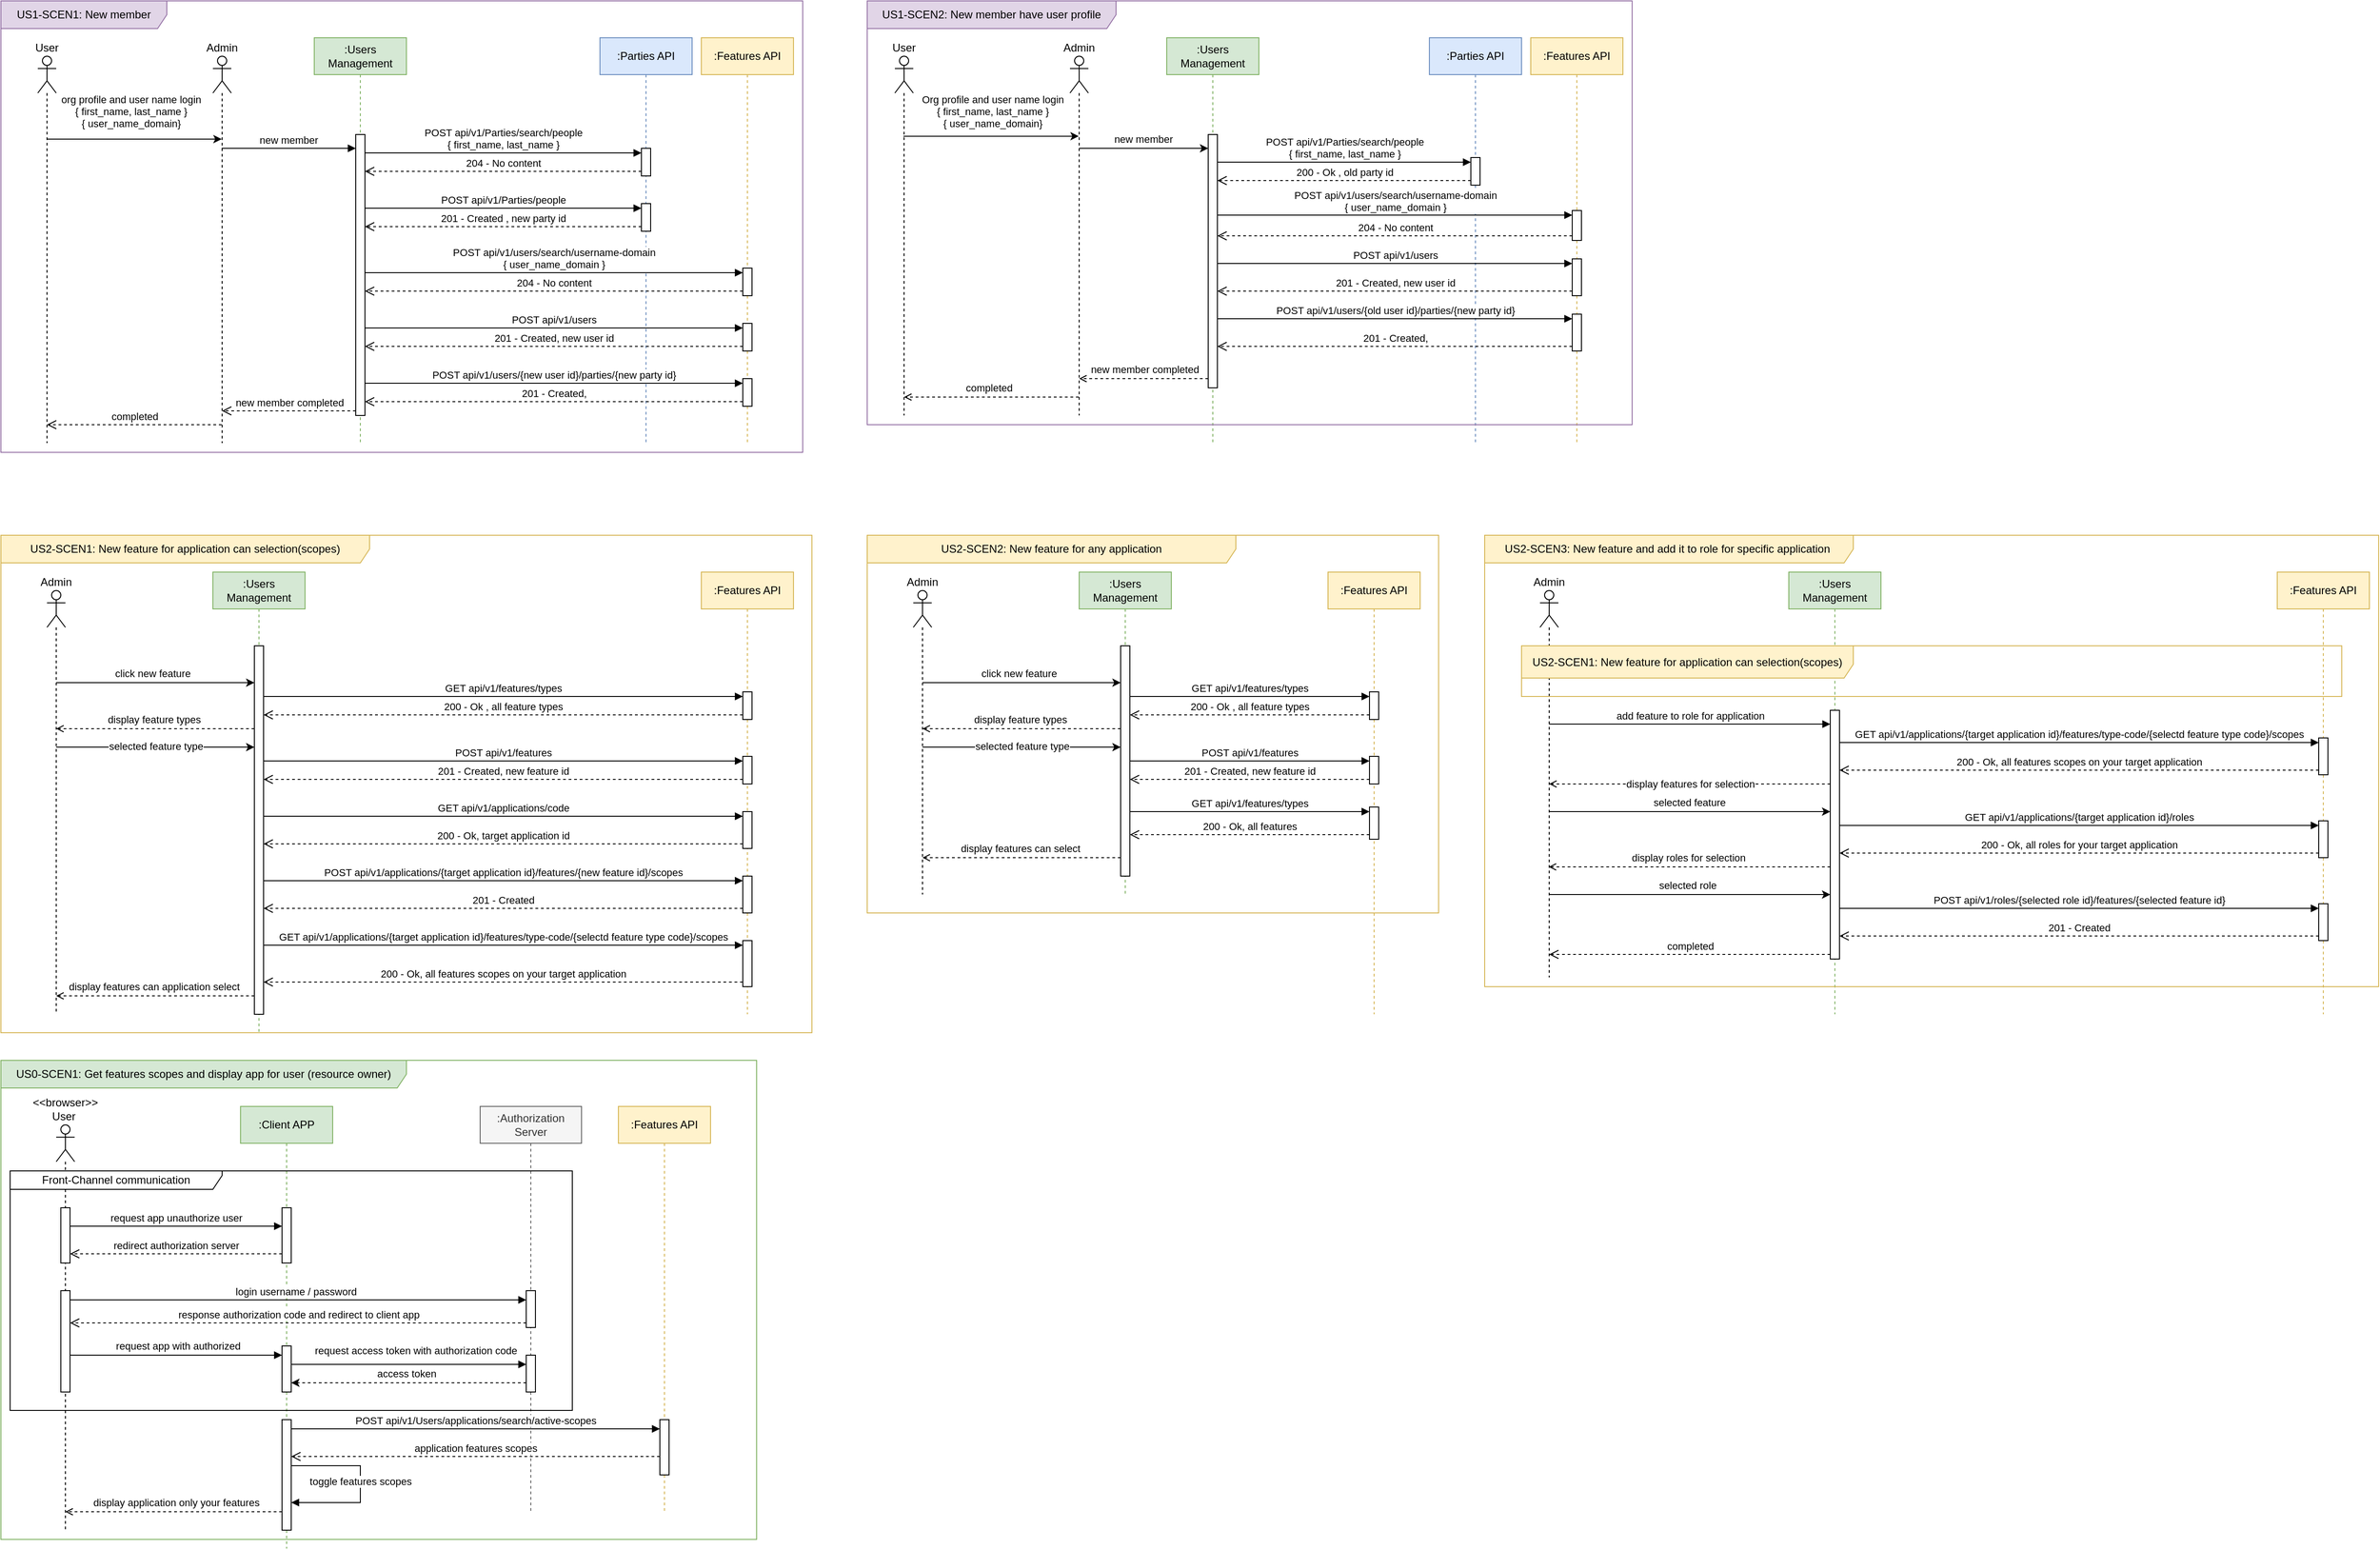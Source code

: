 <mxfile version="21.7.2" type="github">
  <diagram name="Page-1" id="2YBvvXClWsGukQMizWep">
    <mxGraphModel dx="794" dy="474" grid="1" gridSize="10" guides="1" tooltips="1" connect="1" arrows="1" fold="1" page="1" pageScale="1" pageWidth="850" pageHeight="1100" math="0" shadow="0">
      <root>
        <mxCell id="0" />
        <mxCell id="1" parent="0" />
        <mxCell id="IPORaski806ezNV8seyP-15" style="edgeStyle=orthogonalEdgeStyle;rounded=0;orthogonalLoop=1;jettySize=auto;html=1;curved=0;" parent="1" source="IPORaski806ezNV8seyP-13" target="IPORaski806ezNV8seyP-14" edge="1">
          <mxGeometry relative="1" as="geometry">
            <Array as="points">
              <mxPoint x="150" y="210" />
              <mxPoint x="150" y="210" />
            </Array>
          </mxGeometry>
        </mxCell>
        <mxCell id="IPORaski806ezNV8seyP-16" value="org profile and user name login&lt;br&gt;{ first_name, last_name }&lt;br&gt;{ user_name_domain}" style="edgeLabel;html=1;align=center;verticalAlign=middle;resizable=0;points=[];" parent="IPORaski806ezNV8seyP-15" vertex="1" connectable="0">
          <mxGeometry x="0.045" y="2" relative="1" as="geometry">
            <mxPoint x="-8" y="-28" as="offset" />
          </mxGeometry>
        </mxCell>
        <mxCell id="IPORaski806ezNV8seyP-13" value="User" style="shape=umlLifeline;perimeter=lifelinePerimeter;whiteSpace=wrap;html=1;container=1;dropTarget=0;collapsible=0;recursiveResize=0;outlineConnect=0;portConstraint=eastwest;newEdgeStyle={&quot;curved&quot;:0,&quot;rounded&quot;:0};participant=umlActor;horizontal=1;verticalAlign=bottom;labelPosition=center;verticalLabelPosition=top;align=center;" parent="1" vertex="1">
          <mxGeometry x="50" y="120" width="20" height="420" as="geometry" />
        </mxCell>
        <mxCell id="IPORaski806ezNV8seyP-14" value="Admin" style="shape=umlLifeline;perimeter=lifelinePerimeter;whiteSpace=wrap;html=1;container=1;dropTarget=0;collapsible=0;recursiveResize=0;outlineConnect=0;portConstraint=eastwest;newEdgeStyle={&quot;curved&quot;:0,&quot;rounded&quot;:0};participant=umlActor;horizontal=1;verticalAlign=bottom;labelPosition=center;verticalLabelPosition=top;align=center;" parent="1" vertex="1">
          <mxGeometry x="240" y="120" width="20" height="420" as="geometry" />
        </mxCell>
        <mxCell id="IPORaski806ezNV8seyP-17" value=":Users Management" style="shape=umlLifeline;perimeter=lifelinePerimeter;whiteSpace=wrap;html=1;container=1;dropTarget=0;collapsible=0;recursiveResize=0;outlineConnect=0;portConstraint=eastwest;newEdgeStyle={&quot;curved&quot;:0,&quot;rounded&quot;:0};fillColor=#d5e8d4;strokeColor=#82b366;" parent="1" vertex="1">
          <mxGeometry x="350" y="100" width="100" height="440" as="geometry" />
        </mxCell>
        <mxCell id="IPORaski806ezNV8seyP-18" value="" style="html=1;points=[[0,0,0,0,5],[0,1,0,0,-5],[1,0,0,0,5],[1,1,0,0,-5]];perimeter=orthogonalPerimeter;outlineConnect=0;targetShapes=umlLifeline;portConstraint=eastwest;newEdgeStyle={&quot;curved&quot;:0,&quot;rounded&quot;:0};" parent="IPORaski806ezNV8seyP-17" vertex="1">
          <mxGeometry x="45" y="105" width="10" height="305" as="geometry" />
        </mxCell>
        <mxCell id="IPORaski806ezNV8seyP-19" value="new member" style="html=1;verticalAlign=bottom;endArrow=block;curved=0;rounded=0;entryX=0;entryY=0;entryDx=0;entryDy=5;" parent="1" edge="1">
          <mxGeometry x="-0.006" relative="1" as="geometry">
            <mxPoint x="249.5" y="220.0" as="sourcePoint" />
            <mxPoint x="395" y="220.0" as="targetPoint" />
            <mxPoint as="offset" />
          </mxGeometry>
        </mxCell>
        <mxCell id="IPORaski806ezNV8seyP-20" value="new member completed" style="html=1;verticalAlign=bottom;endArrow=open;dashed=1;endSize=8;curved=0;rounded=0;exitX=0;exitY=1;exitDx=0;exitDy=-5;" parent="1" source="IPORaski806ezNV8seyP-18" target="IPORaski806ezNV8seyP-14" edge="1">
          <mxGeometry relative="1" as="geometry">
            <mxPoint x="345" y="295" as="targetPoint" />
          </mxGeometry>
        </mxCell>
        <mxCell id="IPORaski806ezNV8seyP-21" value=":Features API" style="shape=umlLifeline;perimeter=lifelinePerimeter;whiteSpace=wrap;html=1;container=1;dropTarget=0;collapsible=0;recursiveResize=0;outlineConnect=0;portConstraint=eastwest;newEdgeStyle={&quot;curved&quot;:0,&quot;rounded&quot;:0};fillColor=#fff2cc;strokeColor=#d6b656;" parent="1" vertex="1">
          <mxGeometry x="770" y="100" width="100" height="440" as="geometry" />
        </mxCell>
        <mxCell id="IPORaski806ezNV8seyP-23" value="" style="html=1;points=[[0,0,0,0,5],[0,1,0,0,-5],[1,0,0,0,5],[1,1,0,0,-5]];perimeter=orthogonalPerimeter;outlineConnect=0;targetShapes=umlLifeline;portConstraint=eastwest;newEdgeStyle={&quot;curved&quot;:0,&quot;rounded&quot;:0};" parent="IPORaski806ezNV8seyP-21" vertex="1">
          <mxGeometry x="45" y="250" width="10" height="30" as="geometry" />
        </mxCell>
        <mxCell id="IPORaski806ezNV8seyP-38" value="" style="html=1;points=[[0,0,0,0,5],[0,1,0,0,-5],[1,0,0,0,5],[1,1,0,0,-5]];perimeter=orthogonalPerimeter;outlineConnect=0;targetShapes=umlLifeline;portConstraint=eastwest;newEdgeStyle={&quot;curved&quot;:0,&quot;rounded&quot;:0};" parent="IPORaski806ezNV8seyP-21" vertex="1">
          <mxGeometry x="45" y="310" width="10" height="30" as="geometry" />
        </mxCell>
        <mxCell id="IPORaski806ezNV8seyP-41" value="" style="html=1;points=[[0,0,0,0,5],[0,1,0,0,-5],[1,0,0,0,5],[1,1,0,0,-5]];perimeter=orthogonalPerimeter;outlineConnect=0;targetShapes=umlLifeline;portConstraint=eastwest;newEdgeStyle={&quot;curved&quot;:0,&quot;rounded&quot;:0};" parent="IPORaski806ezNV8seyP-21" vertex="1">
          <mxGeometry x="45" y="370" width="10" height="30" as="geometry" />
        </mxCell>
        <mxCell id="IPORaski806ezNV8seyP-22" value=":Parties API" style="shape=umlLifeline;perimeter=lifelinePerimeter;whiteSpace=wrap;html=1;container=1;dropTarget=0;collapsible=0;recursiveResize=0;outlineConnect=0;portConstraint=eastwest;newEdgeStyle={&quot;curved&quot;:0,&quot;rounded&quot;:0};fillColor=#dae8fc;strokeColor=#6c8ebf;" parent="1" vertex="1">
          <mxGeometry x="660" y="100" width="100" height="440" as="geometry" />
        </mxCell>
        <mxCell id="IPORaski806ezNV8seyP-29" value="" style="html=1;points=[[0,0,0,0,5],[0,1,0,0,-5],[1,0,0,0,5],[1,1,0,0,-5]];perimeter=orthogonalPerimeter;outlineConnect=0;targetShapes=umlLifeline;portConstraint=eastwest;newEdgeStyle={&quot;curved&quot;:0,&quot;rounded&quot;:0};" parent="IPORaski806ezNV8seyP-22" vertex="1">
          <mxGeometry x="45" y="120" width="10" height="30" as="geometry" />
        </mxCell>
        <mxCell id="IPORaski806ezNV8seyP-35" value="" style="html=1;points=[[0,0,0,0,5],[0,1,0,0,-5],[1,0,0,0,5],[1,1,0,0,-5]];perimeter=orthogonalPerimeter;outlineConnect=0;targetShapes=umlLifeline;portConstraint=eastwest;newEdgeStyle={&quot;curved&quot;:0,&quot;rounded&quot;:0};" parent="IPORaski806ezNV8seyP-22" vertex="1">
          <mxGeometry x="45" y="180" width="10" height="30" as="geometry" />
        </mxCell>
        <mxCell id="IPORaski806ezNV8seyP-24" value="POST api/v1/users/search/username-domain&lt;br&gt;{ user_name_domain }" style="html=1;verticalAlign=bottom;endArrow=block;curved=0;rounded=0;entryX=0;entryY=0;entryDx=0;entryDy=5;" parent="1" source="IPORaski806ezNV8seyP-18" target="IPORaski806ezNV8seyP-23" edge="1">
          <mxGeometry relative="1" as="geometry">
            <mxPoint x="515" y="245" as="sourcePoint" />
          </mxGeometry>
        </mxCell>
        <mxCell id="IPORaski806ezNV8seyP-25" value="204 - No content" style="html=1;verticalAlign=bottom;endArrow=open;dashed=1;endSize=8;curved=0;rounded=0;exitX=0;exitY=1;exitDx=0;exitDy=-5;" parent="1" source="IPORaski806ezNV8seyP-23" target="IPORaski806ezNV8seyP-18" edge="1">
          <mxGeometry relative="1" as="geometry">
            <mxPoint x="515" y="315" as="targetPoint" />
          </mxGeometry>
        </mxCell>
        <mxCell id="IPORaski806ezNV8seyP-30" value="POST api/v1/Parties/search/people&lt;br&gt;{ first_name, last_name }" style="html=1;verticalAlign=bottom;endArrow=block;curved=0;rounded=0;entryX=0;entryY=0;entryDx=0;entryDy=5;" parent="1" source="IPORaski806ezNV8seyP-18" target="IPORaski806ezNV8seyP-29" edge="1">
          <mxGeometry relative="1" as="geometry">
            <mxPoint x="815" y="305" as="sourcePoint" />
          </mxGeometry>
        </mxCell>
        <mxCell id="IPORaski806ezNV8seyP-31" value="204 - No content" style="html=1;verticalAlign=bottom;endArrow=open;dashed=1;endSize=8;curved=0;rounded=0;exitX=0;exitY=1;exitDx=0;exitDy=-5;" parent="1" source="IPORaski806ezNV8seyP-29" target="IPORaski806ezNV8seyP-18" edge="1">
          <mxGeometry relative="1" as="geometry">
            <mxPoint x="815" y="375" as="targetPoint" />
          </mxGeometry>
        </mxCell>
        <mxCell id="IPORaski806ezNV8seyP-36" value="POST api/v1/Parties/people" style="html=1;verticalAlign=bottom;endArrow=block;curved=0;rounded=0;entryX=0;entryY=0;entryDx=0;entryDy=5;" parent="1" source="IPORaski806ezNV8seyP-18" target="IPORaski806ezNV8seyP-35" edge="1">
          <mxGeometry relative="1" as="geometry">
            <mxPoint x="816" y="275" as="sourcePoint" />
          </mxGeometry>
        </mxCell>
        <mxCell id="IPORaski806ezNV8seyP-37" value="201 - Created , new party id" style="html=1;verticalAlign=bottom;endArrow=open;dashed=1;endSize=8;curved=0;rounded=0;exitX=0;exitY=1;exitDx=0;exitDy=-5;" parent="1" source="IPORaski806ezNV8seyP-35" target="IPORaski806ezNV8seyP-18" edge="1">
          <mxGeometry relative="1" as="geometry">
            <mxPoint x="816" y="345" as="targetPoint" />
          </mxGeometry>
        </mxCell>
        <mxCell id="IPORaski806ezNV8seyP-39" value="POST api/v1/users" style="html=1;verticalAlign=bottom;endArrow=block;curved=0;rounded=0;entryX=0;entryY=0;entryDx=0;entryDy=5;" parent="1" source="IPORaski806ezNV8seyP-18" target="IPORaski806ezNV8seyP-38" edge="1">
          <mxGeometry relative="1" as="geometry">
            <mxPoint x="645" y="395" as="sourcePoint" />
          </mxGeometry>
        </mxCell>
        <mxCell id="IPORaski806ezNV8seyP-40" value="201 - Created, new user id" style="html=1;verticalAlign=bottom;endArrow=open;dashed=1;endSize=8;curved=0;rounded=0;exitX=0;exitY=1;exitDx=0;exitDy=-5;" parent="1" source="IPORaski806ezNV8seyP-38" target="IPORaski806ezNV8seyP-18" edge="1">
          <mxGeometry relative="1" as="geometry">
            <mxPoint x="645" y="465" as="targetPoint" />
          </mxGeometry>
        </mxCell>
        <mxCell id="IPORaski806ezNV8seyP-42" value="POST api/v1/users/{new user id}/parties/{new party id}" style="html=1;verticalAlign=bottom;endArrow=block;curved=0;rounded=0;entryX=0;entryY=0;entryDx=0;entryDy=5;" parent="1" source="IPORaski806ezNV8seyP-18" target="IPORaski806ezNV8seyP-41" edge="1">
          <mxGeometry relative="1" as="geometry">
            <mxPoint x="645" y="465" as="sourcePoint" />
          </mxGeometry>
        </mxCell>
        <mxCell id="IPORaski806ezNV8seyP-43" value="201 - Created," style="html=1;verticalAlign=bottom;endArrow=open;dashed=1;endSize=8;curved=0;rounded=0;exitX=0;exitY=1;exitDx=0;exitDy=-5;" parent="1" source="IPORaski806ezNV8seyP-41" target="IPORaski806ezNV8seyP-18" edge="1">
          <mxGeometry relative="1" as="geometry">
            <mxPoint x="645" y="535" as="targetPoint" />
          </mxGeometry>
        </mxCell>
        <mxCell id="IPORaski806ezNV8seyP-45" value="US1-SCEN1: New member" style="shape=umlFrame;whiteSpace=wrap;html=1;pointerEvents=0;width=180;height=30;fillColor=#e1d5e7;strokeColor=#9673a6;" parent="1" vertex="1">
          <mxGeometry x="10" y="60" width="870" height="490" as="geometry" />
        </mxCell>
        <mxCell id="IPORaski806ezNV8seyP-49" style="edgeStyle=orthogonalEdgeStyle;rounded=0;orthogonalLoop=1;jettySize=auto;html=1;curved=0;" parent="1" edge="1">
          <mxGeometry relative="1" as="geometry">
            <mxPoint x="989.324" y="206.82" as="sourcePoint" />
            <mxPoint x="1179.5" y="206.82" as="targetPoint" />
          </mxGeometry>
        </mxCell>
        <mxCell id="IPORaski806ezNV8seyP-69" value="Org profile and user name login&lt;br style=&quot;border-color: var(--border-color);&quot;&gt;{ first_name, last_name }&lt;br style=&quot;border-color: var(--border-color);&quot;&gt;{ user_name_domain}" style="edgeLabel;html=1;align=center;verticalAlign=middle;resizable=0;points=[];" parent="IPORaski806ezNV8seyP-49" vertex="1" connectable="0">
          <mxGeometry x="0.01" relative="1" as="geometry">
            <mxPoint y="-27" as="offset" />
          </mxGeometry>
        </mxCell>
        <mxCell id="IPORaski806ezNV8seyP-46" value="User" style="shape=umlLifeline;perimeter=lifelinePerimeter;whiteSpace=wrap;html=1;container=1;dropTarget=0;collapsible=0;recursiveResize=0;outlineConnect=0;portConstraint=eastwest;newEdgeStyle={&quot;curved&quot;:0,&quot;rounded&quot;:0};participant=umlActor;horizontal=1;verticalAlign=bottom;labelPosition=center;verticalLabelPosition=top;align=center;" parent="1" vertex="1">
          <mxGeometry x="980" y="120" width="20" height="390" as="geometry" />
        </mxCell>
        <mxCell id="IPORaski806ezNV8seyP-70" style="edgeStyle=orthogonalEdgeStyle;rounded=0;orthogonalLoop=1;jettySize=auto;html=1;curved=0;" parent="1" source="IPORaski806ezNV8seyP-47" target="IPORaski806ezNV8seyP-61" edge="1">
          <mxGeometry relative="1" as="geometry">
            <Array as="points">
              <mxPoint x="1240" y="220" />
              <mxPoint x="1240" y="220" />
            </Array>
          </mxGeometry>
        </mxCell>
        <mxCell id="IPORaski806ezNV8seyP-71" value="new member&amp;nbsp;" style="edgeLabel;html=1;align=center;verticalAlign=middle;resizable=0;points=[];" parent="IPORaski806ezNV8seyP-70" vertex="1" connectable="0">
          <mxGeometry x="-0.015" y="-5" relative="1" as="geometry">
            <mxPoint x="2" y="-15" as="offset" />
          </mxGeometry>
        </mxCell>
        <mxCell id="IPORaski806ezNV8seyP-89" value="completed" style="edgeStyle=orthogonalEdgeStyle;rounded=0;orthogonalLoop=1;jettySize=auto;html=1;curved=0;dashed=1;endArrow=open;endFill=0;" parent="1" source="IPORaski806ezNV8seyP-47" target="IPORaski806ezNV8seyP-46" edge="1">
          <mxGeometry x="0.047" y="-10" relative="1" as="geometry">
            <Array as="points">
              <mxPoint x="1090" y="490" />
              <mxPoint x="1090" y="490" />
            </Array>
            <mxPoint x="1" as="offset" />
          </mxGeometry>
        </mxCell>
        <mxCell id="IPORaski806ezNV8seyP-47" value="Admin" style="shape=umlLifeline;perimeter=lifelinePerimeter;whiteSpace=wrap;html=1;container=1;dropTarget=0;collapsible=0;recursiveResize=0;outlineConnect=0;portConstraint=eastwest;newEdgeStyle={&quot;curved&quot;:0,&quot;rounded&quot;:0};participant=umlActor;horizontal=1;verticalAlign=bottom;labelPosition=center;verticalLabelPosition=top;align=center;" parent="1" vertex="1">
          <mxGeometry x="1170" y="120" width="20" height="390" as="geometry" />
        </mxCell>
        <mxCell id="IPORaski806ezNV8seyP-50" value="completed" style="html=1;verticalAlign=bottom;endArrow=open;dashed=1;endSize=8;curved=0;rounded=0;" parent="1" source="IPORaski806ezNV8seyP-14" target="IPORaski806ezNV8seyP-13" edge="1">
          <mxGeometry relative="1" as="geometry">
            <mxPoint x="259" y="515" as="targetPoint" />
            <mxPoint x="425" y="515" as="sourcePoint" />
            <Array as="points">
              <mxPoint x="160" y="520" />
            </Array>
          </mxGeometry>
        </mxCell>
        <mxCell id="IPORaski806ezNV8seyP-60" value=":Users Management" style="shape=umlLifeline;perimeter=lifelinePerimeter;whiteSpace=wrap;html=1;container=1;dropTarget=0;collapsible=0;recursiveResize=0;outlineConnect=0;portConstraint=eastwest;newEdgeStyle={&quot;curved&quot;:0,&quot;rounded&quot;:0};fillColor=#d5e8d4;strokeColor=#82b366;" parent="1" vertex="1">
          <mxGeometry x="1275" y="100" width="100" height="440" as="geometry" />
        </mxCell>
        <mxCell id="IPORaski806ezNV8seyP-61" value="" style="html=1;points=[[0,0,0,0,5],[0,1,0,0,-5],[1,0,0,0,5],[1,1,0,0,-5]];perimeter=orthogonalPerimeter;outlineConnect=0;targetShapes=umlLifeline;portConstraint=eastwest;newEdgeStyle={&quot;curved&quot;:0,&quot;rounded&quot;:0};" parent="IPORaski806ezNV8seyP-60" vertex="1">
          <mxGeometry x="45" y="105" width="10" height="275" as="geometry" />
        </mxCell>
        <mxCell id="IPORaski806ezNV8seyP-62" value=":Features API" style="shape=umlLifeline;perimeter=lifelinePerimeter;whiteSpace=wrap;html=1;container=1;dropTarget=0;collapsible=0;recursiveResize=0;outlineConnect=0;portConstraint=eastwest;newEdgeStyle={&quot;curved&quot;:0,&quot;rounded&quot;:0};fillColor=#fff2cc;strokeColor=#d6b656;" parent="1" vertex="1">
          <mxGeometry x="1670" y="100" width="100" height="440" as="geometry" />
        </mxCell>
        <mxCell id="IPORaski806ezNV8seyP-75" value="" style="html=1;points=[[0,0,0,0,5],[0,1,0,0,-5],[1,0,0,0,5],[1,1,0,0,-5]];perimeter=orthogonalPerimeter;outlineConnect=0;targetShapes=umlLifeline;portConstraint=eastwest;newEdgeStyle={&quot;curved&quot;:0,&quot;rounded&quot;:0};" parent="IPORaski806ezNV8seyP-62" vertex="1">
          <mxGeometry x="45" y="187.5" width="10" height="32.5" as="geometry" />
        </mxCell>
        <mxCell id="IPORaski806ezNV8seyP-78" value="" style="html=1;points=[[0,0,0,0,5],[0,1,0,0,-5],[1,0,0,0,5],[1,1,0,0,-5]];perimeter=orthogonalPerimeter;outlineConnect=0;targetShapes=umlLifeline;portConstraint=eastwest;newEdgeStyle={&quot;curved&quot;:0,&quot;rounded&quot;:0};" parent="IPORaski806ezNV8seyP-62" vertex="1">
          <mxGeometry x="45" y="240" width="10" height="40" as="geometry" />
        </mxCell>
        <mxCell id="IPORaski806ezNV8seyP-84" value="" style="html=1;points=[[0,0,0,0,5],[0,1,0,0,-5],[1,0,0,0,5],[1,1,0,0,-5]];perimeter=orthogonalPerimeter;outlineConnect=0;targetShapes=umlLifeline;portConstraint=eastwest;newEdgeStyle={&quot;curved&quot;:0,&quot;rounded&quot;:0};" parent="IPORaski806ezNV8seyP-62" vertex="1">
          <mxGeometry x="45" y="300" width="10" height="40" as="geometry" />
        </mxCell>
        <mxCell id="IPORaski806ezNV8seyP-66" value=":Parties API" style="shape=umlLifeline;perimeter=lifelinePerimeter;whiteSpace=wrap;html=1;container=1;dropTarget=0;collapsible=0;recursiveResize=0;outlineConnect=0;portConstraint=eastwest;newEdgeStyle={&quot;curved&quot;:0,&quot;rounded&quot;:0};fillColor=#dae8fc;strokeColor=#6c8ebf;" parent="1" vertex="1">
          <mxGeometry x="1560" y="100" width="100" height="440" as="geometry" />
        </mxCell>
        <mxCell id="IPORaski806ezNV8seyP-72" value="" style="html=1;points=[[0,0,0,0,5],[0,1,0,0,-5],[1,0,0,0,5],[1,1,0,0,-5]];perimeter=orthogonalPerimeter;outlineConnect=0;targetShapes=umlLifeline;portConstraint=eastwest;newEdgeStyle={&quot;curved&quot;:0,&quot;rounded&quot;:0};" parent="IPORaski806ezNV8seyP-66" vertex="1">
          <mxGeometry x="45" y="130" width="10" height="30" as="geometry" />
        </mxCell>
        <mxCell id="IPORaski806ezNV8seyP-73" value="POST api/v1/Parties/search/people&lt;br style=&quot;border-color: var(--border-color);&quot;&gt;{ first_name, last_name }" style="html=1;verticalAlign=bottom;endArrow=block;curved=0;rounded=0;entryX=0;entryY=0;entryDx=0;entryDy=5;" parent="1" source="IPORaski806ezNV8seyP-61" target="IPORaski806ezNV8seyP-72" edge="1">
          <mxGeometry relative="1" as="geometry">
            <mxPoint x="1550" y="235" as="sourcePoint" />
          </mxGeometry>
        </mxCell>
        <mxCell id="IPORaski806ezNV8seyP-74" value="200 - Ok , old party id" style="html=1;verticalAlign=bottom;endArrow=open;dashed=1;endSize=8;curved=0;rounded=0;exitX=0;exitY=1;exitDx=0;exitDy=-5;" parent="1" source="IPORaski806ezNV8seyP-72" target="IPORaski806ezNV8seyP-61" edge="1">
          <mxGeometry relative="1" as="geometry">
            <mxPoint x="1550" y="305" as="targetPoint" />
          </mxGeometry>
        </mxCell>
        <mxCell id="IPORaski806ezNV8seyP-76" value="POST api/v1/users/search/username-domain&lt;br style=&quot;border-color: var(--border-color);&quot;&gt;{ user_name_domain }" style="html=1;verticalAlign=bottom;endArrow=block;curved=0;rounded=0;entryX=0;entryY=0;entryDx=0;entryDy=5;" parent="1" source="IPORaski806ezNV8seyP-61" target="IPORaski806ezNV8seyP-75" edge="1">
          <mxGeometry relative="1" as="geometry">
            <mxPoint x="1605" y="270" as="sourcePoint" />
          </mxGeometry>
        </mxCell>
        <mxCell id="IPORaski806ezNV8seyP-77" value="204 - No content" style="html=1;verticalAlign=bottom;endArrow=open;dashed=1;endSize=8;curved=0;rounded=0;exitX=0;exitY=1;exitDx=0;exitDy=-5;" parent="1" source="IPORaski806ezNV8seyP-75" target="IPORaski806ezNV8seyP-61" edge="1">
          <mxGeometry relative="1" as="geometry">
            <mxPoint x="1605" y="340" as="targetPoint" />
          </mxGeometry>
        </mxCell>
        <mxCell id="IPORaski806ezNV8seyP-79" value="POST api/v1/users" style="html=1;verticalAlign=bottom;endArrow=block;curved=0;rounded=0;entryX=0;entryY=0;entryDx=0;entryDy=5;" parent="1" source="IPORaski806ezNV8seyP-61" target="IPORaski806ezNV8seyP-78" edge="1">
          <mxGeometry relative="1" as="geometry">
            <mxPoint x="1645" y="345" as="sourcePoint" />
          </mxGeometry>
        </mxCell>
        <mxCell id="IPORaski806ezNV8seyP-80" value="201 - Created, new user id" style="html=1;verticalAlign=bottom;endArrow=open;dashed=1;endSize=8;curved=0;rounded=0;exitX=0;exitY=1;exitDx=0;exitDy=-5;" parent="1" source="IPORaski806ezNV8seyP-78" target="IPORaski806ezNV8seyP-61" edge="1">
          <mxGeometry relative="1" as="geometry">
            <mxPoint x="1645" y="415" as="targetPoint" />
          </mxGeometry>
        </mxCell>
        <mxCell id="IPORaski806ezNV8seyP-85" value="POST api/v1/users/{old user id}/parties/{new party id}" style="html=1;verticalAlign=bottom;endArrow=block;curved=0;rounded=0;entryX=0;entryY=0;entryDx=0;entryDy=5;" parent="1" source="IPORaski806ezNV8seyP-61" target="IPORaski806ezNV8seyP-84" edge="1">
          <mxGeometry relative="1" as="geometry">
            <mxPoint x="1645" y="415" as="sourcePoint" />
          </mxGeometry>
        </mxCell>
        <mxCell id="IPORaski806ezNV8seyP-86" value="201 - Created," style="html=1;verticalAlign=bottom;endArrow=open;dashed=1;endSize=8;curved=0;rounded=0;exitX=0;exitY=1;exitDx=0;exitDy=-5;" parent="1" source="IPORaski806ezNV8seyP-84" target="IPORaski806ezNV8seyP-61" edge="1">
          <mxGeometry relative="1" as="geometry">
            <mxPoint x="1645" y="485" as="targetPoint" />
          </mxGeometry>
        </mxCell>
        <mxCell id="IPORaski806ezNV8seyP-87" style="edgeStyle=orthogonalEdgeStyle;rounded=0;orthogonalLoop=1;jettySize=auto;html=1;curved=0;dashed=1;endArrow=open;endFill=0;" parent="1" source="IPORaski806ezNV8seyP-61" target="IPORaski806ezNV8seyP-47" edge="1">
          <mxGeometry relative="1" as="geometry">
            <Array as="points">
              <mxPoint x="1240" y="470" />
              <mxPoint x="1240" y="470" />
            </Array>
          </mxGeometry>
        </mxCell>
        <mxCell id="IPORaski806ezNV8seyP-88" value="new member completed" style="edgeLabel;html=1;align=center;verticalAlign=middle;resizable=0;points=[];" parent="IPORaski806ezNV8seyP-87" vertex="1" connectable="0">
          <mxGeometry x="0.082" relative="1" as="geometry">
            <mxPoint x="6" y="-10" as="offset" />
          </mxGeometry>
        </mxCell>
        <mxCell id="IPORaski806ezNV8seyP-90" value="US1-SCEN2: New member have user profile" style="shape=umlFrame;whiteSpace=wrap;html=1;pointerEvents=0;width=270;height=30;fillColor=#e1d5e7;strokeColor=#9673a6;" parent="1" vertex="1">
          <mxGeometry x="950" y="60" width="830" height="460" as="geometry" />
        </mxCell>
        <mxCell id="IPORaski806ezNV8seyP-95" value="click new feature&amp;nbsp;" style="edgeStyle=orthogonalEdgeStyle;rounded=0;orthogonalLoop=1;jettySize=auto;html=1;curved=0;" parent="1" source="IPORaski806ezNV8seyP-92" target="IPORaski806ezNV8seyP-94" edge="1">
          <mxGeometry x="-0.02" y="10" relative="1" as="geometry">
            <Array as="points">
              <mxPoint x="190" y="800" />
              <mxPoint x="190" y="800" />
            </Array>
            <mxPoint as="offset" />
          </mxGeometry>
        </mxCell>
        <mxCell id="IPORaski806ezNV8seyP-109" style="edgeStyle=orthogonalEdgeStyle;rounded=0;orthogonalLoop=1;jettySize=auto;html=1;curved=0;" parent="1" source="IPORaski806ezNV8seyP-92" target="IPORaski806ezNV8seyP-94" edge="1">
          <mxGeometry relative="1" as="geometry">
            <Array as="points">
              <mxPoint x="250" y="870" />
              <mxPoint x="250" y="870" />
            </Array>
          </mxGeometry>
        </mxCell>
        <mxCell id="IPORaski806ezNV8seyP-110" value="selected feature type" style="edgeLabel;html=1;align=center;verticalAlign=middle;resizable=0;points=[];" parent="IPORaski806ezNV8seyP-109" vertex="1" connectable="0">
          <mxGeometry x="0.001" y="1" relative="1" as="geometry">
            <mxPoint as="offset" />
          </mxGeometry>
        </mxCell>
        <mxCell id="IPORaski806ezNV8seyP-92" value="Admin" style="shape=umlLifeline;perimeter=lifelinePerimeter;whiteSpace=wrap;html=1;container=1;dropTarget=0;collapsible=0;recursiveResize=0;outlineConnect=0;portConstraint=eastwest;newEdgeStyle={&quot;curved&quot;:0,&quot;rounded&quot;:0};participant=umlActor;horizontal=1;verticalAlign=bottom;labelPosition=center;verticalLabelPosition=top;align=center;" parent="1" vertex="1">
          <mxGeometry x="60" y="700" width="20" height="460" as="geometry" />
        </mxCell>
        <mxCell id="IPORaski806ezNV8seyP-93" value=":Users Management" style="shape=umlLifeline;perimeter=lifelinePerimeter;whiteSpace=wrap;html=1;container=1;dropTarget=0;collapsible=0;recursiveResize=0;outlineConnect=0;portConstraint=eastwest;newEdgeStyle={&quot;curved&quot;:0,&quot;rounded&quot;:0};fillColor=#d5e8d4;strokeColor=#82b366;" parent="1" vertex="1">
          <mxGeometry x="240" y="680" width="100" height="500" as="geometry" />
        </mxCell>
        <mxCell id="IPORaski806ezNV8seyP-94" value="" style="html=1;points=[[0,0,0,0,5],[0,1,0,0,-5],[1,0,0,0,5],[1,1,0,0,-5]];perimeter=orthogonalPerimeter;outlineConnect=0;targetShapes=umlLifeline;portConstraint=eastwest;newEdgeStyle={&quot;curved&quot;:0,&quot;rounded&quot;:0};" parent="IPORaski806ezNV8seyP-93" vertex="1">
          <mxGeometry x="45" y="80" width="10" height="400" as="geometry" />
        </mxCell>
        <mxCell id="IPORaski806ezNV8seyP-96" value=":Features API" style="shape=umlLifeline;perimeter=lifelinePerimeter;whiteSpace=wrap;html=1;container=1;dropTarget=0;collapsible=0;recursiveResize=0;outlineConnect=0;portConstraint=eastwest;newEdgeStyle={&quot;curved&quot;:0,&quot;rounded&quot;:0};fillColor=#fff2cc;strokeColor=#d6b656;" parent="1" vertex="1">
          <mxGeometry x="770" y="680" width="100" height="480" as="geometry" />
        </mxCell>
        <mxCell id="IPORaski806ezNV8seyP-100" value="" style="html=1;points=[[0,0,0,0,5],[0,1,0,0,-5],[1,0,0,0,5],[1,1,0,0,-5]];perimeter=orthogonalPerimeter;outlineConnect=0;targetShapes=umlLifeline;portConstraint=eastwest;newEdgeStyle={&quot;curved&quot;:0,&quot;rounded&quot;:0};" parent="IPORaski806ezNV8seyP-96" vertex="1">
          <mxGeometry x="45" y="200" width="10" height="30" as="geometry" />
        </mxCell>
        <mxCell id="IPORaski806ezNV8seyP-103" value="" style="html=1;points=[[0,0,0,0,5],[0,1,0,0,-5],[1,0,0,0,5],[1,1,0,0,-5]];perimeter=orthogonalPerimeter;outlineConnect=0;targetShapes=umlLifeline;portConstraint=eastwest;newEdgeStyle={&quot;curved&quot;:0,&quot;rounded&quot;:0};" parent="IPORaski806ezNV8seyP-96" vertex="1">
          <mxGeometry x="45" y="130" width="10" height="30" as="geometry" />
        </mxCell>
        <mxCell id="IPORaski806ezNV8seyP-111" value="" style="html=1;points=[[0,0,0,0,5],[0,1,0,0,-5],[1,0,0,0,5],[1,1,0,0,-5]];perimeter=orthogonalPerimeter;outlineConnect=0;targetShapes=umlLifeline;portConstraint=eastwest;newEdgeStyle={&quot;curved&quot;:0,&quot;rounded&quot;:0};" parent="IPORaski806ezNV8seyP-96" vertex="1">
          <mxGeometry x="45" y="260" width="10" height="40" as="geometry" />
        </mxCell>
        <mxCell id="IPORaski806ezNV8seyP-114" value="" style="html=1;points=[[0,0,0,0,5],[0,1,0,0,-5],[1,0,0,0,5],[1,1,0,0,-5]];perimeter=orthogonalPerimeter;outlineConnect=0;targetShapes=umlLifeline;portConstraint=eastwest;newEdgeStyle={&quot;curved&quot;:0,&quot;rounded&quot;:0};" parent="IPORaski806ezNV8seyP-96" vertex="1">
          <mxGeometry x="45" y="330" width="10" height="40" as="geometry" />
        </mxCell>
        <mxCell id="IPORaski806ezNV8seyP-117" value="" style="html=1;points=[[0,0,0,0,5],[0,1,0,0,-5],[1,0,0,0,5],[1,1,0,0,-5]];perimeter=orthogonalPerimeter;outlineConnect=0;targetShapes=umlLifeline;portConstraint=eastwest;newEdgeStyle={&quot;curved&quot;:0,&quot;rounded&quot;:0};" parent="IPORaski806ezNV8seyP-96" vertex="1">
          <mxGeometry x="45" y="400" width="10" height="50" as="geometry" />
        </mxCell>
        <mxCell id="IPORaski806ezNV8seyP-101" value="POST api/v1/features" style="html=1;verticalAlign=bottom;endArrow=block;curved=0;rounded=0;entryX=0;entryY=0;entryDx=0;entryDy=5;" parent="1" source="IPORaski806ezNV8seyP-94" target="IPORaski806ezNV8seyP-100" edge="1">
          <mxGeometry relative="1" as="geometry">
            <mxPoint x="425" y="825" as="sourcePoint" />
          </mxGeometry>
        </mxCell>
        <mxCell id="IPORaski806ezNV8seyP-102" value="201 - Created, new feature id" style="html=1;verticalAlign=bottom;endArrow=open;dashed=1;endSize=8;curved=0;rounded=0;exitX=0;exitY=1;exitDx=0;exitDy=-5;" parent="1" source="IPORaski806ezNV8seyP-100" target="IPORaski806ezNV8seyP-94" edge="1">
          <mxGeometry relative="1" as="geometry">
            <mxPoint x="425" y="895" as="targetPoint" />
          </mxGeometry>
        </mxCell>
        <mxCell id="IPORaski806ezNV8seyP-104" value="GET api/v1/features/types" style="html=1;verticalAlign=bottom;endArrow=block;curved=0;rounded=0;entryX=0;entryY=0;entryDx=0;entryDy=5;" parent="1" source="IPORaski806ezNV8seyP-94" target="IPORaski806ezNV8seyP-103" edge="1">
          <mxGeometry relative="1" as="geometry">
            <mxPoint x="425" y="805" as="sourcePoint" />
          </mxGeometry>
        </mxCell>
        <mxCell id="IPORaski806ezNV8seyP-105" value="200 - Ok , all feature types" style="html=1;verticalAlign=bottom;endArrow=open;dashed=1;endSize=8;curved=0;rounded=0;exitX=0;exitY=1;exitDx=0;exitDy=-5;" parent="1" source="IPORaski806ezNV8seyP-103" target="IPORaski806ezNV8seyP-94" edge="1">
          <mxGeometry relative="1" as="geometry">
            <mxPoint x="425" y="875" as="targetPoint" />
          </mxGeometry>
        </mxCell>
        <mxCell id="IPORaski806ezNV8seyP-112" value="GET api/v1/applications/code" style="html=1;verticalAlign=bottom;endArrow=block;curved=0;rounded=0;entryX=0;entryY=0;entryDx=0;entryDy=5;" parent="1" source="IPORaski806ezNV8seyP-94" target="IPORaski806ezNV8seyP-111" edge="1">
          <mxGeometry relative="1" as="geometry">
            <mxPoint x="425" y="945" as="sourcePoint" />
          </mxGeometry>
        </mxCell>
        <mxCell id="IPORaski806ezNV8seyP-113" value="200 - Ok, target application id" style="html=1;verticalAlign=bottom;endArrow=open;dashed=1;endSize=8;curved=0;rounded=0;exitX=0;exitY=1;exitDx=0;exitDy=-5;" parent="1" source="IPORaski806ezNV8seyP-111" target="IPORaski806ezNV8seyP-94" edge="1">
          <mxGeometry relative="1" as="geometry">
            <mxPoint x="425" y="1015" as="targetPoint" />
          </mxGeometry>
        </mxCell>
        <mxCell id="IPORaski806ezNV8seyP-115" value="POST api/v1/applications/{target application id}/features/{new feature id}/scopes" style="html=1;verticalAlign=bottom;endArrow=block;curved=0;rounded=0;entryX=0;entryY=0;entryDx=0;entryDy=5;" parent="1" source="IPORaski806ezNV8seyP-94" target="IPORaski806ezNV8seyP-114" edge="1">
          <mxGeometry relative="1" as="geometry">
            <mxPoint x="475" y="1005" as="sourcePoint" />
          </mxGeometry>
        </mxCell>
        <mxCell id="IPORaski806ezNV8seyP-116" value="201 - Created" style="html=1;verticalAlign=bottom;endArrow=open;dashed=1;endSize=8;curved=0;rounded=0;exitX=0;exitY=1;exitDx=0;exitDy=-5;" parent="1" source="IPORaski806ezNV8seyP-114" target="IPORaski806ezNV8seyP-94" edge="1">
          <mxGeometry relative="1" as="geometry">
            <mxPoint x="475" y="1075" as="targetPoint" />
          </mxGeometry>
        </mxCell>
        <mxCell id="IPORaski806ezNV8seyP-118" value="GET api/v1/applications/{target application id}/features/type-code/{selectd feature type code}/scopes" style="html=1;verticalAlign=bottom;endArrow=block;curved=0;rounded=0;entryX=0;entryY=0;entryDx=0;entryDy=5;" parent="1" source="IPORaski806ezNV8seyP-94" target="IPORaski806ezNV8seyP-117" edge="1">
          <mxGeometry relative="1" as="geometry">
            <mxPoint x="675" y="1085" as="sourcePoint" />
          </mxGeometry>
        </mxCell>
        <mxCell id="IPORaski806ezNV8seyP-119" value="200 - Ok, all features scopes on your target application" style="html=1;verticalAlign=bottom;endArrow=open;dashed=1;endSize=8;curved=0;rounded=0;exitX=0;exitY=1;exitDx=0;exitDy=-5;" parent="1" source="IPORaski806ezNV8seyP-117" target="IPORaski806ezNV8seyP-94" edge="1">
          <mxGeometry relative="1" as="geometry">
            <mxPoint x="745" y="1155" as="targetPoint" />
          </mxGeometry>
        </mxCell>
        <mxCell id="IPORaski806ezNV8seyP-120" style="edgeStyle=orthogonalEdgeStyle;rounded=0;orthogonalLoop=1;jettySize=auto;html=1;curved=0;dashed=1;endArrow=open;endFill=0;" parent="1" source="IPORaski806ezNV8seyP-94" target="IPORaski806ezNV8seyP-92" edge="1">
          <mxGeometry relative="1" as="geometry">
            <Array as="points">
              <mxPoint x="180" y="1140" />
              <mxPoint x="180" y="1140" />
            </Array>
          </mxGeometry>
        </mxCell>
        <mxCell id="IPORaski806ezNV8seyP-123" value="display features can application select" style="edgeLabel;html=1;align=center;verticalAlign=middle;resizable=0;points=[];" parent="IPORaski806ezNV8seyP-120" vertex="1" connectable="0">
          <mxGeometry x="-0.101" y="-2" relative="1" as="geometry">
            <mxPoint x="-13" y="-8" as="offset" />
          </mxGeometry>
        </mxCell>
        <mxCell id="IPORaski806ezNV8seyP-121" style="edgeStyle=orthogonalEdgeStyle;rounded=0;orthogonalLoop=1;jettySize=auto;html=1;curved=0;dashed=1;endArrow=open;endFill=0;" parent="1" source="IPORaski806ezNV8seyP-94" target="IPORaski806ezNV8seyP-92" edge="1">
          <mxGeometry relative="1" as="geometry">
            <Array as="points">
              <mxPoint x="190" y="850" />
              <mxPoint x="190" y="850" />
            </Array>
          </mxGeometry>
        </mxCell>
        <mxCell id="IPORaski806ezNV8seyP-122" value="display feature types" style="edgeLabel;html=1;align=center;verticalAlign=middle;resizable=0;points=[];" parent="IPORaski806ezNV8seyP-121" vertex="1" connectable="0">
          <mxGeometry x="-0.088" y="2" relative="1" as="geometry">
            <mxPoint x="-11" y="-12" as="offset" />
          </mxGeometry>
        </mxCell>
        <mxCell id="IPORaski806ezNV8seyP-124" value="US2-SCEN1:&amp;nbsp;New feature for application can selection(scopes)" style="shape=umlFrame;whiteSpace=wrap;html=1;pointerEvents=0;width=400;height=30;fillColor=#fff2cc;strokeColor=#d6b656;" parent="1" vertex="1">
          <mxGeometry x="10" y="640" width="880" height="540" as="geometry" />
        </mxCell>
        <mxCell id="IPORaski806ezNV8seyP-126" value="click new feature&amp;nbsp;" style="edgeStyle=orthogonalEdgeStyle;rounded=0;orthogonalLoop=1;jettySize=auto;html=1;curved=0;" parent="1" source="IPORaski806ezNV8seyP-129" target="IPORaski806ezNV8seyP-131" edge="1">
          <mxGeometry x="-0.02" y="10" relative="1" as="geometry">
            <Array as="points">
              <mxPoint x="1130" y="800" />
              <mxPoint x="1130" y="800" />
            </Array>
            <mxPoint as="offset" />
          </mxGeometry>
        </mxCell>
        <mxCell id="IPORaski806ezNV8seyP-127" style="edgeStyle=orthogonalEdgeStyle;rounded=0;orthogonalLoop=1;jettySize=auto;html=1;curved=0;" parent="1" source="IPORaski806ezNV8seyP-129" target="IPORaski806ezNV8seyP-131" edge="1">
          <mxGeometry relative="1" as="geometry">
            <Array as="points">
              <mxPoint x="1190" y="870" />
              <mxPoint x="1190" y="870" />
            </Array>
          </mxGeometry>
        </mxCell>
        <mxCell id="IPORaski806ezNV8seyP-128" value="selected feature type" style="edgeLabel;html=1;align=center;verticalAlign=middle;resizable=0;points=[];" parent="IPORaski806ezNV8seyP-127" vertex="1" connectable="0">
          <mxGeometry x="0.001" y="1" relative="1" as="geometry">
            <mxPoint as="offset" />
          </mxGeometry>
        </mxCell>
        <mxCell id="IPORaski806ezNV8seyP-129" value="Admin" style="shape=umlLifeline;perimeter=lifelinePerimeter;whiteSpace=wrap;html=1;container=1;dropTarget=0;collapsible=0;recursiveResize=0;outlineConnect=0;portConstraint=eastwest;newEdgeStyle={&quot;curved&quot;:0,&quot;rounded&quot;:0};participant=umlActor;horizontal=1;verticalAlign=bottom;labelPosition=center;verticalLabelPosition=top;align=center;" parent="1" vertex="1">
          <mxGeometry x="1000" y="700" width="20" height="330" as="geometry" />
        </mxCell>
        <mxCell id="IPORaski806ezNV8seyP-130" value=":Users Management" style="shape=umlLifeline;perimeter=lifelinePerimeter;whiteSpace=wrap;html=1;container=1;dropTarget=0;collapsible=0;recursiveResize=0;outlineConnect=0;portConstraint=eastwest;newEdgeStyle={&quot;curved&quot;:0,&quot;rounded&quot;:0};fillColor=#d5e8d4;strokeColor=#82b366;" parent="1" vertex="1">
          <mxGeometry x="1180" y="680" width="100" height="350" as="geometry" />
        </mxCell>
        <mxCell id="IPORaski806ezNV8seyP-131" value="" style="html=1;points=[[0,0,0,0,5],[0,1,0,0,-5],[1,0,0,0,5],[1,1,0,0,-5]];perimeter=orthogonalPerimeter;outlineConnect=0;targetShapes=umlLifeline;portConstraint=eastwest;newEdgeStyle={&quot;curved&quot;:0,&quot;rounded&quot;:0};" parent="IPORaski806ezNV8seyP-130" vertex="1">
          <mxGeometry x="45" y="80" width="10" height="250" as="geometry" />
        </mxCell>
        <mxCell id="IPORaski806ezNV8seyP-132" value=":Features API" style="shape=umlLifeline;perimeter=lifelinePerimeter;whiteSpace=wrap;html=1;container=1;dropTarget=0;collapsible=0;recursiveResize=0;outlineConnect=0;portConstraint=eastwest;newEdgeStyle={&quot;curved&quot;:0,&quot;rounded&quot;:0};fillColor=#fff2cc;strokeColor=#d6b656;" parent="1" vertex="1">
          <mxGeometry x="1450" y="680" width="100" height="480" as="geometry" />
        </mxCell>
        <mxCell id="IPORaski806ezNV8seyP-133" value="" style="html=1;points=[[0,0,0,0,5],[0,1,0,0,-5],[1,0,0,0,5],[1,1,0,0,-5]];perimeter=orthogonalPerimeter;outlineConnect=0;targetShapes=umlLifeline;portConstraint=eastwest;newEdgeStyle={&quot;curved&quot;:0,&quot;rounded&quot;:0};" parent="IPORaski806ezNV8seyP-132" vertex="1">
          <mxGeometry x="45" y="200" width="10" height="30" as="geometry" />
        </mxCell>
        <mxCell id="IPORaski806ezNV8seyP-134" value="" style="html=1;points=[[0,0,0,0,5],[0,1,0,0,-5],[1,0,0,0,5],[1,1,0,0,-5]];perimeter=orthogonalPerimeter;outlineConnect=0;targetShapes=umlLifeline;portConstraint=eastwest;newEdgeStyle={&quot;curved&quot;:0,&quot;rounded&quot;:0};" parent="IPORaski806ezNV8seyP-132" vertex="1">
          <mxGeometry x="45" y="130" width="10" height="30" as="geometry" />
        </mxCell>
        <mxCell id="IPORaski806ezNV8seyP-137" value="" style="html=1;points=[[0,0,0,0,5],[0,1,0,0,-5],[1,0,0,0,5],[1,1,0,0,-5]];perimeter=orthogonalPerimeter;outlineConnect=0;targetShapes=umlLifeline;portConstraint=eastwest;newEdgeStyle={&quot;curved&quot;:0,&quot;rounded&quot;:0};" parent="IPORaski806ezNV8seyP-132" vertex="1">
          <mxGeometry x="45" y="255" width="10" height="35" as="geometry" />
        </mxCell>
        <mxCell id="IPORaski806ezNV8seyP-138" value="POST api/v1/features" style="html=1;verticalAlign=bottom;endArrow=block;curved=0;rounded=0;entryX=0;entryY=0;entryDx=0;entryDy=5;" parent="1" source="IPORaski806ezNV8seyP-131" target="IPORaski806ezNV8seyP-133" edge="1">
          <mxGeometry relative="1" as="geometry">
            <mxPoint x="1365" y="825" as="sourcePoint" />
          </mxGeometry>
        </mxCell>
        <mxCell id="IPORaski806ezNV8seyP-139" value="201 - Created, new feature id" style="html=1;verticalAlign=bottom;endArrow=open;dashed=1;endSize=8;curved=0;rounded=0;exitX=0;exitY=1;exitDx=0;exitDy=-5;" parent="1" source="IPORaski806ezNV8seyP-133" target="IPORaski806ezNV8seyP-131" edge="1">
          <mxGeometry relative="1" as="geometry">
            <mxPoint x="1365" y="895" as="targetPoint" />
          </mxGeometry>
        </mxCell>
        <mxCell id="IPORaski806ezNV8seyP-140" value="GET api/v1/features/types" style="html=1;verticalAlign=bottom;endArrow=block;curved=0;rounded=0;entryX=0;entryY=0;entryDx=0;entryDy=5;" parent="1" source="IPORaski806ezNV8seyP-131" target="IPORaski806ezNV8seyP-134" edge="1">
          <mxGeometry relative="1" as="geometry">
            <mxPoint x="1365" y="805" as="sourcePoint" />
          </mxGeometry>
        </mxCell>
        <mxCell id="IPORaski806ezNV8seyP-141" value="200 - Ok , all feature types" style="html=1;verticalAlign=bottom;endArrow=open;dashed=1;endSize=8;curved=0;rounded=0;exitX=0;exitY=1;exitDx=0;exitDy=-5;" parent="1" source="IPORaski806ezNV8seyP-134" target="IPORaski806ezNV8seyP-131" edge="1">
          <mxGeometry relative="1" as="geometry">
            <mxPoint x="1365" y="875" as="targetPoint" />
          </mxGeometry>
        </mxCell>
        <mxCell id="IPORaski806ezNV8seyP-146" value="GET api/v1/features/types" style="html=1;verticalAlign=bottom;endArrow=block;curved=0;rounded=0;entryX=0;entryY=0;entryDx=0;entryDy=5;" parent="1" source="IPORaski806ezNV8seyP-131" target="IPORaski806ezNV8seyP-137" edge="1">
          <mxGeometry relative="1" as="geometry">
            <mxPoint x="1615" y="1085" as="sourcePoint" />
          </mxGeometry>
        </mxCell>
        <mxCell id="IPORaski806ezNV8seyP-147" value="200 - Ok, all features" style="html=1;verticalAlign=bottom;endArrow=open;dashed=1;endSize=8;curved=0;rounded=0;exitX=0;exitY=1;exitDx=0;exitDy=-5;" parent="1" source="IPORaski806ezNV8seyP-137" target="IPORaski806ezNV8seyP-131" edge="1">
          <mxGeometry relative="1" as="geometry">
            <mxPoint x="1685" y="1155" as="targetPoint" />
          </mxGeometry>
        </mxCell>
        <mxCell id="IPORaski806ezNV8seyP-148" style="edgeStyle=orthogonalEdgeStyle;rounded=0;orthogonalLoop=1;jettySize=auto;html=1;curved=0;dashed=1;endArrow=open;endFill=0;" parent="1" source="IPORaski806ezNV8seyP-131" target="IPORaski806ezNV8seyP-129" edge="1">
          <mxGeometry relative="1" as="geometry">
            <Array as="points">
              <mxPoint x="1110" y="990" />
              <mxPoint x="1110" y="990" />
            </Array>
          </mxGeometry>
        </mxCell>
        <mxCell id="IPORaski806ezNV8seyP-149" value="display features can select" style="edgeLabel;html=1;align=center;verticalAlign=middle;resizable=0;points=[];" parent="IPORaski806ezNV8seyP-148" vertex="1" connectable="0">
          <mxGeometry x="-0.101" y="-2" relative="1" as="geometry">
            <mxPoint x="-13" y="-8" as="offset" />
          </mxGeometry>
        </mxCell>
        <mxCell id="IPORaski806ezNV8seyP-150" style="edgeStyle=orthogonalEdgeStyle;rounded=0;orthogonalLoop=1;jettySize=auto;html=1;curved=0;dashed=1;endArrow=open;endFill=0;" parent="1" source="IPORaski806ezNV8seyP-131" target="IPORaski806ezNV8seyP-129" edge="1">
          <mxGeometry relative="1" as="geometry">
            <Array as="points">
              <mxPoint x="1130" y="850" />
              <mxPoint x="1130" y="850" />
            </Array>
          </mxGeometry>
        </mxCell>
        <mxCell id="IPORaski806ezNV8seyP-151" value="display feature types" style="edgeLabel;html=1;align=center;verticalAlign=middle;resizable=0;points=[];" parent="IPORaski806ezNV8seyP-150" vertex="1" connectable="0">
          <mxGeometry x="-0.088" y="2" relative="1" as="geometry">
            <mxPoint x="-11" y="-12" as="offset" />
          </mxGeometry>
        </mxCell>
        <mxCell id="IPORaski806ezNV8seyP-152" value="US2-SCEN2:&amp;nbsp;New feature for any application" style="shape=umlFrame;whiteSpace=wrap;html=1;pointerEvents=0;width=400;height=30;fillColor=#fff2cc;strokeColor=#d6b656;" parent="1" vertex="1">
          <mxGeometry x="950" y="640" width="620" height="410" as="geometry" />
        </mxCell>
        <mxCell id="IPORaski806ezNV8seyP-195" style="edgeStyle=orthogonalEdgeStyle;rounded=0;orthogonalLoop=1;jettySize=auto;html=1;curved=0;" parent="1" source="IPORaski806ezNV8seyP-156" target="IPORaski806ezNV8seyP-174" edge="1">
          <mxGeometry relative="1" as="geometry">
            <mxPoint x="1710" y="1040" as="sourcePoint" />
            <mxPoint x="2015.5" y="1040" as="targetPoint" />
            <Array as="points">
              <mxPoint x="1840" y="1030" />
              <mxPoint x="1840" y="1030" />
            </Array>
          </mxGeometry>
        </mxCell>
        <mxCell id="IPORaski806ezNV8seyP-196" value="selected role" style="edgeLabel;html=1;align=center;verticalAlign=middle;resizable=0;points=[];" parent="IPORaski806ezNV8seyP-195" vertex="1" connectable="0">
          <mxGeometry x="0.011" y="-3" relative="1" as="geometry">
            <mxPoint x="-4" y="-13" as="offset" />
          </mxGeometry>
        </mxCell>
        <mxCell id="IPORaski806ezNV8seyP-202" style="edgeStyle=orthogonalEdgeStyle;rounded=0;orthogonalLoop=1;jettySize=auto;html=1;curved=0;" parent="1" source="IPORaski806ezNV8seyP-156" target="IPORaski806ezNV8seyP-174" edge="1">
          <mxGeometry relative="1" as="geometry">
            <Array as="points">
              <mxPoint x="1840" y="940" />
              <mxPoint x="1840" y="940" />
            </Array>
          </mxGeometry>
        </mxCell>
        <mxCell id="IPORaski806ezNV8seyP-205" value="selected feature" style="edgeLabel;html=1;align=center;verticalAlign=middle;resizable=0;points=[];" parent="IPORaski806ezNV8seyP-202" vertex="1" connectable="0">
          <mxGeometry x="-0.007" relative="1" as="geometry">
            <mxPoint y="-10" as="offset" />
          </mxGeometry>
        </mxCell>
        <mxCell id="IPORaski806ezNV8seyP-156" value="Admin" style="shape=umlLifeline;perimeter=lifelinePerimeter;whiteSpace=wrap;html=1;container=1;dropTarget=0;collapsible=0;recursiveResize=0;outlineConnect=0;portConstraint=eastwest;newEdgeStyle={&quot;curved&quot;:0,&quot;rounded&quot;:0};participant=umlActor;horizontal=1;verticalAlign=bottom;labelPosition=center;verticalLabelPosition=top;align=center;" parent="1" vertex="1">
          <mxGeometry x="1680" y="700" width="20" height="420" as="geometry" />
        </mxCell>
        <mxCell id="IPORaski806ezNV8seyP-157" value=":Users Management" style="shape=umlLifeline;perimeter=lifelinePerimeter;whiteSpace=wrap;html=1;container=1;dropTarget=0;collapsible=0;recursiveResize=0;outlineConnect=0;portConstraint=eastwest;newEdgeStyle={&quot;curved&quot;:0,&quot;rounded&quot;:0};fillColor=#d5e8d4;strokeColor=#82b366;" parent="1" vertex="1">
          <mxGeometry x="1950" y="680" width="100" height="480" as="geometry" />
        </mxCell>
        <mxCell id="IPORaski806ezNV8seyP-174" value="" style="html=1;points=[[0,0,0,0,5],[0,1,0,0,-5],[1,0,0,0,5],[1,1,0,0,-5]];perimeter=orthogonalPerimeter;outlineConnect=0;targetShapes=umlLifeline;portConstraint=eastwest;newEdgeStyle={&quot;curved&quot;:0,&quot;rounded&quot;:0};" parent="IPORaski806ezNV8seyP-157" vertex="1">
          <mxGeometry x="45" y="150" width="10" height="270" as="geometry" />
        </mxCell>
        <mxCell id="IPORaski806ezNV8seyP-172" value="US2-SCEN3:&amp;nbsp;New feature and add it to role for specific application&amp;nbsp;" style="shape=umlFrame;whiteSpace=wrap;html=1;pointerEvents=0;width=400;height=30;fillColor=#fff2cc;strokeColor=#d6b656;" parent="1" vertex="1">
          <mxGeometry x="1620" y="640" width="970" height="490" as="geometry" />
        </mxCell>
        <mxCell id="IPORaski806ezNV8seyP-173" value="US2-SCEN1:&amp;nbsp;New feature for application can selection(scopes)" style="shape=umlFrame;whiteSpace=wrap;html=1;pointerEvents=0;width=360;height=35;fillColor=#fff2cc;strokeColor=#d6b656;" parent="1" vertex="1">
          <mxGeometry x="1660" y="760" width="890" height="55" as="geometry" />
        </mxCell>
        <mxCell id="IPORaski806ezNV8seyP-175" value="add feature to role for application" style="html=1;verticalAlign=bottom;endArrow=block;curved=0;rounded=0;" parent="1" source="IPORaski806ezNV8seyP-156" target="IPORaski806ezNV8seyP-174" edge="1">
          <mxGeometry relative="1" as="geometry">
            <mxPoint x="1925" y="835" as="sourcePoint" />
            <Array as="points">
              <mxPoint x="1840" y="845" />
            </Array>
          </mxGeometry>
        </mxCell>
        <mxCell id="IPORaski806ezNV8seyP-176" value="completed" style="html=1;verticalAlign=bottom;endArrow=open;dashed=1;endSize=8;curved=0;rounded=0;exitX=0;exitY=1;exitDx=0;exitDy=-5;" parent="1" source="IPORaski806ezNV8seyP-174" target="IPORaski806ezNV8seyP-156" edge="1">
          <mxGeometry relative="1" as="geometry">
            <mxPoint x="1925" y="905" as="targetPoint" />
          </mxGeometry>
        </mxCell>
        <mxCell id="IPORaski806ezNV8seyP-177" value=":Features API" style="shape=umlLifeline;perimeter=lifelinePerimeter;whiteSpace=wrap;html=1;container=1;dropTarget=0;collapsible=0;recursiveResize=0;outlineConnect=0;portConstraint=eastwest;newEdgeStyle={&quot;curved&quot;:0,&quot;rounded&quot;:0};fillColor=#fff2cc;strokeColor=#d6b656;" parent="1" vertex="1">
          <mxGeometry x="2480" y="680" width="100" height="480" as="geometry" />
        </mxCell>
        <mxCell id="IPORaski806ezNV8seyP-188" value="" style="html=1;points=[[0,0,0,0,5],[0,1,0,0,-5],[1,0,0,0,5],[1,1,0,0,-5]];perimeter=orthogonalPerimeter;outlineConnect=0;targetShapes=umlLifeline;portConstraint=eastwest;newEdgeStyle={&quot;curved&quot;:0,&quot;rounded&quot;:0};" parent="IPORaski806ezNV8seyP-177" vertex="1">
          <mxGeometry x="45" y="180" width="10" height="40" as="geometry" />
        </mxCell>
        <mxCell id="IPORaski806ezNV8seyP-197" value="" style="html=1;points=[[0,0,0,0,5],[0,1,0,0,-5],[1,0,0,0,5],[1,1,0,0,-5]];perimeter=orthogonalPerimeter;outlineConnect=0;targetShapes=umlLifeline;portConstraint=eastwest;newEdgeStyle={&quot;curved&quot;:0,&quot;rounded&quot;:0};" parent="IPORaski806ezNV8seyP-177" vertex="1">
          <mxGeometry x="45" y="270" width="10" height="40" as="geometry" />
        </mxCell>
        <mxCell id="IPORaski806ezNV8seyP-206" value="" style="html=1;points=[[0,0,0,0,5],[0,1,0,0,-5],[1,0,0,0,5],[1,1,0,0,-5]];perimeter=orthogonalPerimeter;outlineConnect=0;targetShapes=umlLifeline;portConstraint=eastwest;newEdgeStyle={&quot;curved&quot;:0,&quot;rounded&quot;:0};" parent="IPORaski806ezNV8seyP-177" vertex="1">
          <mxGeometry x="45" y="360" width="10" height="40" as="geometry" />
        </mxCell>
        <mxCell id="IPORaski806ezNV8seyP-189" value="GET api/v1/applications/{target application id}/features/type-code/{selectd feature type code}/scopes" style="html=1;verticalAlign=bottom;endArrow=block;curved=0;rounded=0;entryX=0;entryY=0;entryDx=0;entryDy=5;" parent="1" source="IPORaski806ezNV8seyP-174" target="IPORaski806ezNV8seyP-188" edge="1">
          <mxGeometry relative="1" as="geometry">
            <mxPoint x="2140" y="865" as="sourcePoint" />
          </mxGeometry>
        </mxCell>
        <mxCell id="IPORaski806ezNV8seyP-190" value="200 - Ok, all features scopes on your target application" style="html=1;verticalAlign=bottom;endArrow=open;dashed=1;endSize=8;curved=0;rounded=0;exitX=0;exitY=1;exitDx=0;exitDy=-5;" parent="1" source="IPORaski806ezNV8seyP-188" target="IPORaski806ezNV8seyP-174" edge="1">
          <mxGeometry relative="1" as="geometry">
            <mxPoint x="2460" y="935" as="targetPoint" />
          </mxGeometry>
        </mxCell>
        <mxCell id="IPORaski806ezNV8seyP-194" value="display features for selection" style="edgeStyle=orthogonalEdgeStyle;rounded=0;orthogonalLoop=1;jettySize=auto;html=1;curved=0;dashed=1;endArrow=open;endFill=0;" parent="1" source="IPORaski806ezNV8seyP-174" target="IPORaski806ezNV8seyP-156" edge="1">
          <mxGeometry relative="1" as="geometry">
            <Array as="points">
              <mxPoint x="1850" y="910" />
              <mxPoint x="1850" y="910" />
            </Array>
          </mxGeometry>
        </mxCell>
        <mxCell id="IPORaski806ezNV8seyP-198" value="GET api/v1/applications/{target application id}/roles" style="html=1;verticalAlign=bottom;endArrow=block;curved=0;rounded=0;entryX=0;entryY=0;entryDx=0;entryDy=5;" parent="1" source="IPORaski806ezNV8seyP-174" target="IPORaski806ezNV8seyP-197" edge="1">
          <mxGeometry relative="1" as="geometry">
            <mxPoint x="2455" y="955" as="sourcePoint" />
          </mxGeometry>
        </mxCell>
        <mxCell id="IPORaski806ezNV8seyP-199" value="200 - Ok, all roles for your target application" style="html=1;verticalAlign=bottom;endArrow=open;dashed=1;endSize=8;curved=0;rounded=0;exitX=0;exitY=1;exitDx=0;exitDy=-5;" parent="1" source="IPORaski806ezNV8seyP-197" target="IPORaski806ezNV8seyP-174" edge="1">
          <mxGeometry relative="1" as="geometry">
            <mxPoint x="2455" y="1025" as="targetPoint" />
          </mxGeometry>
        </mxCell>
        <mxCell id="IPORaski806ezNV8seyP-200" style="edgeStyle=orthogonalEdgeStyle;rounded=0;orthogonalLoop=1;jettySize=auto;html=1;curved=0;endArrow=open;endFill=0;dashed=1;" parent="1" edge="1">
          <mxGeometry relative="1" as="geometry">
            <mxPoint x="1995" y="1000" as="sourcePoint" />
            <mxPoint x="1689.5" y="1000" as="targetPoint" />
            <Array as="points">
              <mxPoint x="1770" y="1000" />
              <mxPoint x="1770" y="1000" />
            </Array>
          </mxGeometry>
        </mxCell>
        <mxCell id="IPORaski806ezNV8seyP-201" value="display roles for selection" style="edgeLabel;html=1;align=center;verticalAlign=middle;resizable=0;points=[];" parent="IPORaski806ezNV8seyP-200" vertex="1" connectable="0">
          <mxGeometry x="-0.112" y="-2" relative="1" as="geometry">
            <mxPoint x="-19" y="-8" as="offset" />
          </mxGeometry>
        </mxCell>
        <mxCell id="IPORaski806ezNV8seyP-207" value="POST api/v1/roles/{selected role id}/features/{selected feature id}" style="html=1;verticalAlign=bottom;endArrow=block;curved=0;rounded=0;entryX=0;entryY=0;entryDx=0;entryDy=5;" parent="1" source="IPORaski806ezNV8seyP-174" target="IPORaski806ezNV8seyP-206" edge="1">
          <mxGeometry relative="1" as="geometry">
            <mxPoint x="2455" y="1045" as="sourcePoint" />
          </mxGeometry>
        </mxCell>
        <mxCell id="IPORaski806ezNV8seyP-208" value="201 - Created" style="html=1;verticalAlign=bottom;endArrow=open;dashed=1;endSize=8;curved=0;rounded=0;exitX=0;exitY=1;exitDx=0;exitDy=-5;" parent="1" source="IPORaski806ezNV8seyP-206" target="IPORaski806ezNV8seyP-174" edge="1">
          <mxGeometry relative="1" as="geometry">
            <mxPoint x="2455" y="1115" as="targetPoint" />
          </mxGeometry>
        </mxCell>
        <mxCell id="0LFaycBDmTVp3QJF89f1-2" value="&lt;br&gt;&lt;br&gt;&amp;lt;&amp;lt;browser&amp;gt;&amp;gt;&lt;br&gt;User&amp;nbsp;" style="shape=umlLifeline;perimeter=lifelinePerimeter;whiteSpace=wrap;html=1;container=1;dropTarget=0;collapsible=0;recursiveResize=0;outlineConnect=0;portConstraint=eastwest;newEdgeStyle={&quot;curved&quot;:0,&quot;rounded&quot;:0};participant=umlActor;horizontal=1;verticalAlign=bottom;labelPosition=center;verticalLabelPosition=top;align=center;" vertex="1" parent="1">
          <mxGeometry x="70" y="1280" width="20" height="440" as="geometry" />
        </mxCell>
        <mxCell id="0LFaycBDmTVp3QJF89f1-3" value=":Client APP" style="shape=umlLifeline;perimeter=lifelinePerimeter;whiteSpace=wrap;html=1;container=1;dropTarget=0;collapsible=0;recursiveResize=0;outlineConnect=0;portConstraint=eastwest;newEdgeStyle={&quot;curved&quot;:0,&quot;rounded&quot;:0};fillColor=#d5e8d4;strokeColor=#82b366;" vertex="1" parent="1">
          <mxGeometry x="270" y="1260" width="100" height="480" as="geometry" />
        </mxCell>
        <mxCell id="0LFaycBDmTVp3QJF89f1-5" value="" style="html=1;points=[[0,0,0,0,5],[0,1,0,0,-5],[1,0,0,0,5],[1,1,0,0,-5]];perimeter=orthogonalPerimeter;outlineConnect=0;targetShapes=umlLifeline;portConstraint=eastwest;newEdgeStyle={&quot;curved&quot;:0,&quot;rounded&quot;:0};" vertex="1" parent="0LFaycBDmTVp3QJF89f1-3">
          <mxGeometry x="45" y="110" width="10" height="60" as="geometry" />
        </mxCell>
        <mxCell id="0LFaycBDmTVp3QJF89f1-34" value="" style="html=1;points=[[0,0,0,0,5],[0,1,0,0,-5],[1,0,0,0,5],[1,1,0,0,-5]];perimeter=orthogonalPerimeter;outlineConnect=0;targetShapes=umlLifeline;portConstraint=eastwest;newEdgeStyle={&quot;curved&quot;:0,&quot;rounded&quot;:0};" vertex="1" parent="0LFaycBDmTVp3QJF89f1-3">
          <mxGeometry x="45" y="340" width="10" height="120" as="geometry" />
        </mxCell>
        <mxCell id="0LFaycBDmTVp3QJF89f1-41" style="edgeStyle=orthogonalEdgeStyle;rounded=0;orthogonalLoop=1;jettySize=auto;html=1;curved=0;endArrow=block;endFill=1;" edge="1" parent="0LFaycBDmTVp3QJF89f1-3" source="0LFaycBDmTVp3QJF89f1-34" target="0LFaycBDmTVp3QJF89f1-34">
          <mxGeometry relative="1" as="geometry">
            <Array as="points">
              <mxPoint x="130" y="390" />
              <mxPoint x="130" y="430" />
            </Array>
          </mxGeometry>
        </mxCell>
        <mxCell id="0LFaycBDmTVp3QJF89f1-42" value="toggle features scopes" style="edgeLabel;html=1;align=center;verticalAlign=middle;resizable=0;points=[];" vertex="1" connectable="0" parent="0LFaycBDmTVp3QJF89f1-41">
          <mxGeometry x="-0.039" relative="1" as="geometry">
            <mxPoint as="offset" />
          </mxGeometry>
        </mxCell>
        <mxCell id="0LFaycBDmTVp3QJF89f1-27" value="" style="html=1;points=[[0,0,0,0,5],[0,1,0,0,-5],[1,0,0,0,5],[1,1,0,0,-5]];perimeter=orthogonalPerimeter;outlineConnect=0;targetShapes=umlLifeline;portConstraint=eastwest;newEdgeStyle={&quot;curved&quot;:0,&quot;rounded&quot;:0};" vertex="1" parent="0LFaycBDmTVp3QJF89f1-3">
          <mxGeometry x="45" y="260" width="10" height="50" as="geometry" />
        </mxCell>
        <mxCell id="0LFaycBDmTVp3QJF89f1-4" value=":Authorization Server" style="shape=umlLifeline;perimeter=lifelinePerimeter;whiteSpace=wrap;html=1;container=1;dropTarget=0;collapsible=0;recursiveResize=0;outlineConnect=0;portConstraint=eastwest;newEdgeStyle={&quot;curved&quot;:0,&quot;rounded&quot;:0};fillColor=#f5f5f5;strokeColor=#666666;fontColor=#333333;" vertex="1" parent="1">
          <mxGeometry x="530" y="1260" width="110" height="440" as="geometry" />
        </mxCell>
        <mxCell id="0LFaycBDmTVp3QJF89f1-16" value="" style="html=1;points=[[0,0,0,0,5],[0,1,0,0,-5],[1,0,0,0,5],[1,1,0,0,-5]];perimeter=orthogonalPerimeter;outlineConnect=0;targetShapes=umlLifeline;portConstraint=eastwest;newEdgeStyle={&quot;curved&quot;:0,&quot;rounded&quot;:0};" vertex="1" parent="0LFaycBDmTVp3QJF89f1-4">
          <mxGeometry x="50" y="200" width="10" height="40" as="geometry" />
        </mxCell>
        <mxCell id="0LFaycBDmTVp3QJF89f1-6" value="request app unauthorize user" style="html=1;verticalAlign=bottom;endArrow=block;curved=0;rounded=0;" edge="1" target="0LFaycBDmTVp3QJF89f1-5" parent="1" source="0LFaycBDmTVp3QJF89f1-45">
          <mxGeometry relative="1" as="geometry">
            <mxPoint x="215" y="1355" as="sourcePoint" />
            <Array as="points">
              <mxPoint x="190" y="1390" />
            </Array>
          </mxGeometry>
        </mxCell>
        <mxCell id="0LFaycBDmTVp3QJF89f1-7" value="redirect authorization server" style="html=1;verticalAlign=bottom;endArrow=open;dashed=1;endSize=8;curved=0;rounded=0;" edge="1" source="0LFaycBDmTVp3QJF89f1-5" parent="1" target="0LFaycBDmTVp3QJF89f1-45">
          <mxGeometry relative="1" as="geometry">
            <mxPoint x="215" y="1425" as="targetPoint" />
            <Array as="points">
              <mxPoint x="190" y="1420" />
            </Array>
          </mxGeometry>
        </mxCell>
        <mxCell id="0LFaycBDmTVp3QJF89f1-17" value="login username / password" style="html=1;verticalAlign=bottom;endArrow=block;curved=0;rounded=0;" edge="1" parent="1">
          <mxGeometry relative="1" as="geometry">
            <mxPoint x="80" y="1470" as="sourcePoint" />
            <mxPoint x="580" y="1470" as="targetPoint" />
            <Array as="points">
              <mxPoint x="330" y="1470" />
            </Array>
          </mxGeometry>
        </mxCell>
        <mxCell id="0LFaycBDmTVp3QJF89f1-18" value="response authorization code and redirect to client app" style="html=1;verticalAlign=bottom;endArrow=open;dashed=1;endSize=8;curved=0;rounded=0;exitX=0;exitY=1;exitDx=0;exitDy=-5;" edge="1" source="0LFaycBDmTVp3QJF89f1-16" parent="1" target="0LFaycBDmTVp3QJF89f1-19">
          <mxGeometry relative="1" as="geometry">
            <mxPoint x="440" y="1585" as="targetPoint" />
          </mxGeometry>
        </mxCell>
        <mxCell id="0LFaycBDmTVp3QJF89f1-23" value=":Features API" style="shape=umlLifeline;perimeter=lifelinePerimeter;whiteSpace=wrap;html=1;container=1;dropTarget=0;collapsible=0;recursiveResize=0;outlineConnect=0;portConstraint=eastwest;newEdgeStyle={&quot;curved&quot;:0,&quot;rounded&quot;:0};fillColor=#fff2cc;strokeColor=#d6b656;" vertex="1" parent="1">
          <mxGeometry x="680" y="1260" width="100" height="440" as="geometry" />
        </mxCell>
        <mxCell id="0LFaycBDmTVp3QJF89f1-31" value="" style="html=1;points=[[0,0,0,0,5],[0,1,0,0,-5],[1,0,0,0,5],[1,1,0,0,-5]];perimeter=orthogonalPerimeter;outlineConnect=0;targetShapes=umlLifeline;portConstraint=eastwest;newEdgeStyle={&quot;curved&quot;:0,&quot;rounded&quot;:0};" vertex="1" parent="0LFaycBDmTVp3QJF89f1-23">
          <mxGeometry x="45" y="340" width="10" height="60" as="geometry" />
        </mxCell>
        <mxCell id="0LFaycBDmTVp3QJF89f1-29" value="request app with authorized" style="edgeStyle=orthogonalEdgeStyle;rounded=0;orthogonalLoop=1;jettySize=auto;html=1;curved=0;endArrow=block;endFill=1;" edge="1" parent="1" source="0LFaycBDmTVp3QJF89f1-19" target="0LFaycBDmTVp3QJF89f1-27">
          <mxGeometry x="0.018" y="10" relative="1" as="geometry">
            <Array as="points">
              <mxPoint x="210" y="1530" />
              <mxPoint x="210" y="1530" />
            </Array>
            <mxPoint as="offset" />
          </mxGeometry>
        </mxCell>
        <mxCell id="0LFaycBDmTVp3QJF89f1-32" value="POST api/v1/Users/applications/search/active-scopes" style="html=1;verticalAlign=bottom;endArrow=block;curved=0;rounded=0;" edge="1" target="0LFaycBDmTVp3QJF89f1-31" parent="1" source="0LFaycBDmTVp3QJF89f1-34">
          <mxGeometry relative="1" as="geometry">
            <mxPoint x="655" y="1575" as="sourcePoint" />
            <Array as="points">
              <mxPoint x="510" y="1610" />
            </Array>
          </mxGeometry>
        </mxCell>
        <mxCell id="0LFaycBDmTVp3QJF89f1-33" value="application features scopes" style="html=1;verticalAlign=bottom;endArrow=open;dashed=1;endSize=8;curved=0;rounded=0;" edge="1" source="0LFaycBDmTVp3QJF89f1-31" parent="1" target="0LFaycBDmTVp3QJF89f1-34">
          <mxGeometry relative="1" as="geometry">
            <mxPoint x="655" y="1645" as="targetPoint" />
            <Array as="points">
              <mxPoint x="510" y="1640" />
            </Array>
          </mxGeometry>
        </mxCell>
        <mxCell id="0LFaycBDmTVp3QJF89f1-43" value="display application only your features" style="edgeStyle=orthogonalEdgeStyle;rounded=0;orthogonalLoop=1;jettySize=auto;html=1;curved=0;dashed=1;endArrow=open;endFill=0;" edge="1" parent="1" source="0LFaycBDmTVp3QJF89f1-34" target="0LFaycBDmTVp3QJF89f1-2">
          <mxGeometry x="-0.023" y="-10" relative="1" as="geometry">
            <Array as="points">
              <mxPoint x="220" y="1700" />
              <mxPoint x="220" y="1700" />
            </Array>
            <mxPoint as="offset" />
          </mxGeometry>
        </mxCell>
        <mxCell id="0LFaycBDmTVp3QJF89f1-44" value="US0-SCEN1:&amp;nbsp;Get features scopes and display app for user (resource owner)" style="shape=umlFrame;whiteSpace=wrap;html=1;pointerEvents=0;width=440;height=30;fillColor=#d5e8d4;strokeColor=#82b366;" vertex="1" parent="1">
          <mxGeometry x="10" y="1210" width="820" height="520" as="geometry" />
        </mxCell>
        <mxCell id="0LFaycBDmTVp3QJF89f1-19" value="" style="html=1;points=[[0,0,0,0,5],[0,1,0,0,-5],[1,0,0,0,5],[1,1,0,0,-5]];perimeter=orthogonalPerimeter;outlineConnect=0;targetShapes=umlLifeline;portConstraint=eastwest;newEdgeStyle={&quot;curved&quot;:0,&quot;rounded&quot;:0};" vertex="1" parent="1">
          <mxGeometry x="75" y="1460" width="10" height="110" as="geometry" />
        </mxCell>
        <mxCell id="0LFaycBDmTVp3QJF89f1-45" value="" style="html=1;points=[[0,0,0,0,5],[0,1,0,0,-5],[1,0,0,0,5],[1,1,0,0,-5]];perimeter=orthogonalPerimeter;outlineConnect=0;targetShapes=umlLifeline;portConstraint=eastwest;newEdgeStyle={&quot;curved&quot;:0,&quot;rounded&quot;:0};" vertex="1" parent="1">
          <mxGeometry x="75" y="1370" width="10" height="60" as="geometry" />
        </mxCell>
        <mxCell id="0LFaycBDmTVp3QJF89f1-49" style="edgeStyle=orthogonalEdgeStyle;rounded=0;orthogonalLoop=1;jettySize=auto;html=1;curved=0;dashed=1;" edge="1" parent="1" source="0LFaycBDmTVp3QJF89f1-46" target="0LFaycBDmTVp3QJF89f1-27">
          <mxGeometry relative="1" as="geometry">
            <Array as="points">
              <mxPoint x="460" y="1560" />
              <mxPoint x="460" y="1560" />
            </Array>
          </mxGeometry>
        </mxCell>
        <mxCell id="0LFaycBDmTVp3QJF89f1-50" value="access token" style="edgeLabel;html=1;align=center;verticalAlign=middle;resizable=0;points=[];" vertex="1" connectable="0" parent="0LFaycBDmTVp3QJF89f1-49">
          <mxGeometry x="-0.012" relative="1" as="geometry">
            <mxPoint x="-4" y="-10" as="offset" />
          </mxGeometry>
        </mxCell>
        <mxCell id="0LFaycBDmTVp3QJF89f1-46" value="" style="html=1;points=[[0,0,0,0,5],[0,1,0,0,-5],[1,0,0,0,5],[1,1,0,0,-5]];perimeter=orthogonalPerimeter;outlineConnect=0;targetShapes=umlLifeline;portConstraint=eastwest;newEdgeStyle={&quot;curved&quot;:0,&quot;rounded&quot;:0};" vertex="1" parent="1">
          <mxGeometry x="580" y="1530" width="10" height="40" as="geometry" />
        </mxCell>
        <mxCell id="0LFaycBDmTVp3QJF89f1-47" style="edgeStyle=orthogonalEdgeStyle;rounded=0;orthogonalLoop=1;jettySize=auto;html=1;curved=0;endArrow=block;endFill=1;" edge="1" parent="1" source="0LFaycBDmTVp3QJF89f1-27" target="0LFaycBDmTVp3QJF89f1-46">
          <mxGeometry relative="1" as="geometry">
            <Array as="points">
              <mxPoint x="450" y="1540" />
              <mxPoint x="450" y="1540" />
            </Array>
          </mxGeometry>
        </mxCell>
        <mxCell id="0LFaycBDmTVp3QJF89f1-48" value="request access token with authorization code" style="edgeLabel;html=1;align=center;verticalAlign=middle;resizable=0;points=[];" vertex="1" connectable="0" parent="0LFaycBDmTVp3QJF89f1-47">
          <mxGeometry x="0.059" y="-3" relative="1" as="geometry">
            <mxPoint y="-18" as="offset" />
          </mxGeometry>
        </mxCell>
        <mxCell id="0LFaycBDmTVp3QJF89f1-51" value="Front-Channel communication" style="shape=umlFrame;whiteSpace=wrap;html=1;pointerEvents=0;width=230;height=20;" vertex="1" parent="1">
          <mxGeometry x="20" y="1330" width="610" height="260" as="geometry" />
        </mxCell>
      </root>
    </mxGraphModel>
  </diagram>
</mxfile>
